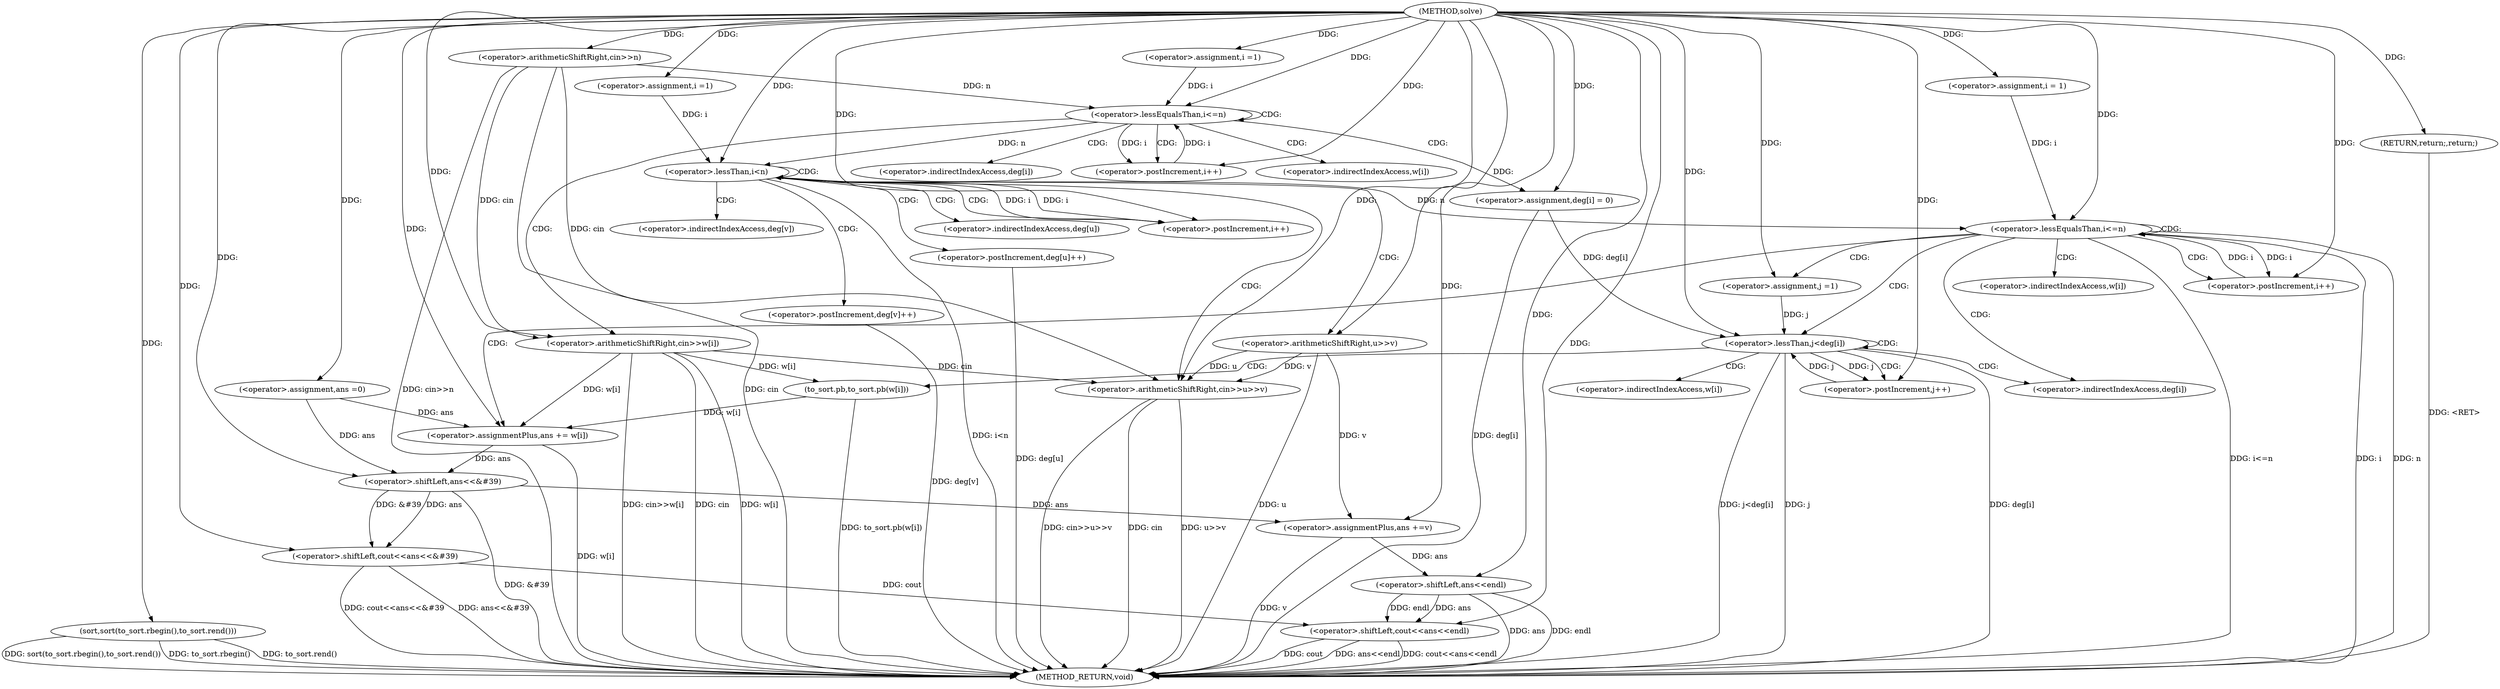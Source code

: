 digraph "solve" {  
"1000294" [label = "(METHOD,solve)" ]
"1000409" [label = "(METHOD_RETURN,void)" ]
"1000297" [label = "(<operator>.arithmeticShiftRight,cin>>n)" ]
"1000350" [label = "(<operator>.assignment,ans =0)" ]
"1000387" [label = "(sort,sort(to_sort.rbegin(),to_sort.rend()))" ]
"1000403" [label = "(<operator>.shiftLeft,cout<<ans<<endl)" ]
"1000408" [label = "(RETURN,return;,return;)" ]
"1000304" [label = "(<operator>.assignment,i =1)" ]
"1000307" [label = "(<operator>.lessEqualsThan,i<=n)" ]
"1000310" [label = "(<operator>.postIncrement,i++)" ]
"1000327" [label = "(<operator>.assignment,i =1)" ]
"1000330" [label = "(<operator>.lessThan,i<n)" ]
"1000333" [label = "(<operator>.postIncrement,i++)" ]
"1000356" [label = "(<operator>.assignment,i = 1)" ]
"1000359" [label = "(<operator>.lessEqualsThan,i<=n)" ]
"1000362" [label = "(<operator>.postIncrement,i++)" ]
"1000392" [label = "(<operator>.shiftLeft,cout<<ans<<&#39)" ]
"1000400" [label = "(<operator>.assignmentPlus,ans +=v)" ]
"1000313" [label = "(<operator>.arithmeticShiftRight,cin>>w[i])" ]
"1000318" [label = "(<operator>.assignment,deg[i] = 0)" ]
"1000336" [label = "(<operator>.arithmeticShiftRight,cin>>u>>v)" ]
"1000341" [label = "(<operator>.postIncrement,deg[u]++)" ]
"1000345" [label = "(<operator>.postIncrement,deg[v]++)" ]
"1000382" [label = "(<operator>.assignmentPlus,ans += w[i])" ]
"1000405" [label = "(<operator>.shiftLeft,ans<<endl)" ]
"1000367" [label = "(<operator>.assignment,j =1)" ]
"1000370" [label = "(<operator>.lessThan,j<deg[i])" ]
"1000375" [label = "(<operator>.postIncrement,j++)" ]
"1000394" [label = "(<operator>.shiftLeft,ans<<&#39)" ]
"1000338" [label = "(<operator>.arithmeticShiftRight,u>>v)" ]
"1000378" [label = "(to_sort.pb,to_sort.pb(w[i]))" ]
"1000315" [label = "(<operator>.indirectIndexAccess,w[i])" ]
"1000319" [label = "(<operator>.indirectIndexAccess,deg[i])" ]
"1000342" [label = "(<operator>.indirectIndexAccess,deg[u])" ]
"1000346" [label = "(<operator>.indirectIndexAccess,deg[v])" ]
"1000384" [label = "(<operator>.indirectIndexAccess,w[i])" ]
"1000372" [label = "(<operator>.indirectIndexAccess,deg[i])" ]
"1000379" [label = "(<operator>.indirectIndexAccess,w[i])" ]
  "1000297" -> "1000409"  [ label = "DDG: cin"] 
  "1000297" -> "1000409"  [ label = "DDG: cin>>n"] 
  "1000330" -> "1000409"  [ label = "DDG: i<n"] 
  "1000359" -> "1000409"  [ label = "DDG: i"] 
  "1000359" -> "1000409"  [ label = "DDG: n"] 
  "1000359" -> "1000409"  [ label = "DDG: i<=n"] 
  "1000387" -> "1000409"  [ label = "DDG: to_sort.rbegin()"] 
  "1000387" -> "1000409"  [ label = "DDG: to_sort.rend()"] 
  "1000387" -> "1000409"  [ label = "DDG: sort(to_sort.rbegin(),to_sort.rend())"] 
  "1000394" -> "1000409"  [ label = "DDG: &#39"] 
  "1000392" -> "1000409"  [ label = "DDG: ans<<&#39"] 
  "1000392" -> "1000409"  [ label = "DDG: cout<<ans<<&#39"] 
  "1000400" -> "1000409"  [ label = "DDG: v"] 
  "1000403" -> "1000409"  [ label = "DDG: cout"] 
  "1000405" -> "1000409"  [ label = "DDG: ans"] 
  "1000403" -> "1000409"  [ label = "DDG: ans<<endl"] 
  "1000403" -> "1000409"  [ label = "DDG: cout<<ans<<endl"] 
  "1000370" -> "1000409"  [ label = "DDG: j"] 
  "1000370" -> "1000409"  [ label = "DDG: deg[i]"] 
  "1000370" -> "1000409"  [ label = "DDG: j<deg[i]"] 
  "1000382" -> "1000409"  [ label = "DDG: w[i]"] 
  "1000378" -> "1000409"  [ label = "DDG: to_sort.pb(w[i])"] 
  "1000336" -> "1000409"  [ label = "DDG: cin"] 
  "1000338" -> "1000409"  [ label = "DDG: u"] 
  "1000336" -> "1000409"  [ label = "DDG: u>>v"] 
  "1000336" -> "1000409"  [ label = "DDG: cin>>u>>v"] 
  "1000341" -> "1000409"  [ label = "DDG: deg[u]"] 
  "1000345" -> "1000409"  [ label = "DDG: deg[v]"] 
  "1000313" -> "1000409"  [ label = "DDG: cin"] 
  "1000313" -> "1000409"  [ label = "DDG: w[i]"] 
  "1000313" -> "1000409"  [ label = "DDG: cin>>w[i]"] 
  "1000318" -> "1000409"  [ label = "DDG: deg[i]"] 
  "1000408" -> "1000409"  [ label = "DDG: <RET>"] 
  "1000405" -> "1000409"  [ label = "DDG: endl"] 
  "1000294" -> "1000350"  [ label = "DDG: "] 
  "1000294" -> "1000408"  [ label = "DDG: "] 
  "1000294" -> "1000297"  [ label = "DDG: "] 
  "1000294" -> "1000304"  [ label = "DDG: "] 
  "1000294" -> "1000327"  [ label = "DDG: "] 
  "1000294" -> "1000356"  [ label = "DDG: "] 
  "1000294" -> "1000387"  [ label = "DDG: "] 
  "1000338" -> "1000400"  [ label = "DDG: v"] 
  "1000294" -> "1000400"  [ label = "DDG: "] 
  "1000392" -> "1000403"  [ label = "DDG: cout"] 
  "1000294" -> "1000403"  [ label = "DDG: "] 
  "1000405" -> "1000403"  [ label = "DDG: endl"] 
  "1000405" -> "1000403"  [ label = "DDG: ans"] 
  "1000304" -> "1000307"  [ label = "DDG: i"] 
  "1000310" -> "1000307"  [ label = "DDG: i"] 
  "1000294" -> "1000307"  [ label = "DDG: "] 
  "1000297" -> "1000307"  [ label = "DDG: n"] 
  "1000307" -> "1000310"  [ label = "DDG: i"] 
  "1000294" -> "1000310"  [ label = "DDG: "] 
  "1000294" -> "1000318"  [ label = "DDG: "] 
  "1000327" -> "1000330"  [ label = "DDG: i"] 
  "1000333" -> "1000330"  [ label = "DDG: i"] 
  "1000294" -> "1000330"  [ label = "DDG: "] 
  "1000307" -> "1000330"  [ label = "DDG: n"] 
  "1000330" -> "1000333"  [ label = "DDG: i"] 
  "1000294" -> "1000333"  [ label = "DDG: "] 
  "1000356" -> "1000359"  [ label = "DDG: i"] 
  "1000362" -> "1000359"  [ label = "DDG: i"] 
  "1000294" -> "1000359"  [ label = "DDG: "] 
  "1000330" -> "1000359"  [ label = "DDG: n"] 
  "1000359" -> "1000362"  [ label = "DDG: i"] 
  "1000294" -> "1000362"  [ label = "DDG: "] 
  "1000378" -> "1000382"  [ label = "DDG: w[i]"] 
  "1000313" -> "1000382"  [ label = "DDG: w[i]"] 
  "1000294" -> "1000392"  [ label = "DDG: "] 
  "1000394" -> "1000392"  [ label = "DDG: &#39"] 
  "1000394" -> "1000392"  [ label = "DDG: ans"] 
  "1000394" -> "1000400"  [ label = "DDG: ans"] 
  "1000400" -> "1000405"  [ label = "DDG: ans"] 
  "1000294" -> "1000405"  [ label = "DDG: "] 
  "1000297" -> "1000313"  [ label = "DDG: cin"] 
  "1000294" -> "1000313"  [ label = "DDG: "] 
  "1000297" -> "1000336"  [ label = "DDG: cin"] 
  "1000313" -> "1000336"  [ label = "DDG: cin"] 
  "1000294" -> "1000336"  [ label = "DDG: "] 
  "1000338" -> "1000336"  [ label = "DDG: v"] 
  "1000338" -> "1000336"  [ label = "DDG: u"] 
  "1000294" -> "1000367"  [ label = "DDG: "] 
  "1000350" -> "1000382"  [ label = "DDG: ans"] 
  "1000294" -> "1000382"  [ label = "DDG: "] 
  "1000350" -> "1000394"  [ label = "DDG: ans"] 
  "1000382" -> "1000394"  [ label = "DDG: ans"] 
  "1000294" -> "1000394"  [ label = "DDG: "] 
  "1000294" -> "1000338"  [ label = "DDG: "] 
  "1000367" -> "1000370"  [ label = "DDG: j"] 
  "1000375" -> "1000370"  [ label = "DDG: j"] 
  "1000294" -> "1000370"  [ label = "DDG: "] 
  "1000318" -> "1000370"  [ label = "DDG: deg[i]"] 
  "1000370" -> "1000375"  [ label = "DDG: j"] 
  "1000294" -> "1000375"  [ label = "DDG: "] 
  "1000313" -> "1000378"  [ label = "DDG: w[i]"] 
  "1000307" -> "1000315"  [ label = "CDG: "] 
  "1000307" -> "1000307"  [ label = "CDG: "] 
  "1000307" -> "1000310"  [ label = "CDG: "] 
  "1000307" -> "1000313"  [ label = "CDG: "] 
  "1000307" -> "1000319"  [ label = "CDG: "] 
  "1000307" -> "1000318"  [ label = "CDG: "] 
  "1000330" -> "1000341"  [ label = "CDG: "] 
  "1000330" -> "1000342"  [ label = "CDG: "] 
  "1000330" -> "1000333"  [ label = "CDG: "] 
  "1000330" -> "1000345"  [ label = "CDG: "] 
  "1000330" -> "1000338"  [ label = "CDG: "] 
  "1000330" -> "1000330"  [ label = "CDG: "] 
  "1000330" -> "1000346"  [ label = "CDG: "] 
  "1000330" -> "1000336"  [ label = "CDG: "] 
  "1000359" -> "1000367"  [ label = "CDG: "] 
  "1000359" -> "1000362"  [ label = "CDG: "] 
  "1000359" -> "1000370"  [ label = "CDG: "] 
  "1000359" -> "1000359"  [ label = "CDG: "] 
  "1000359" -> "1000384"  [ label = "CDG: "] 
  "1000359" -> "1000382"  [ label = "CDG: "] 
  "1000359" -> "1000372"  [ label = "CDG: "] 
  "1000370" -> "1000379"  [ label = "CDG: "] 
  "1000370" -> "1000370"  [ label = "CDG: "] 
  "1000370" -> "1000375"  [ label = "CDG: "] 
  "1000370" -> "1000378"  [ label = "CDG: "] 
  "1000370" -> "1000372"  [ label = "CDG: "] 
}
